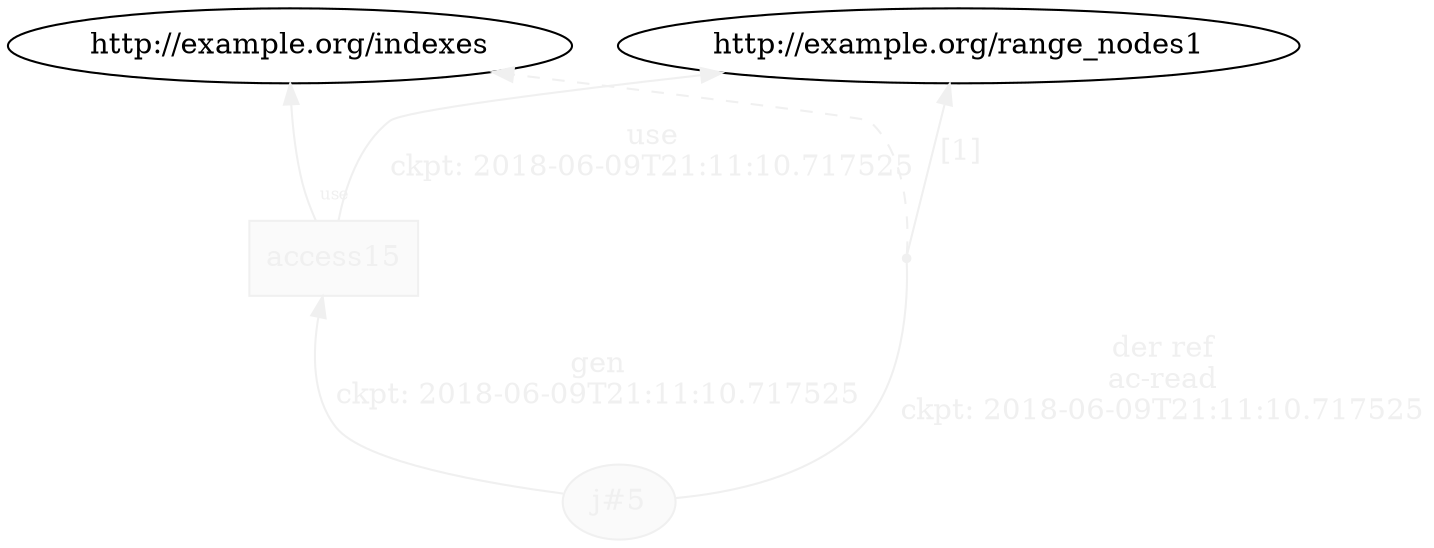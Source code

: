 digraph "PROV" { size="16,12"; rankdir="BT";
"http://example.org/j#5" [fillcolor="#FAFAFA",color="#F0F0F0",style="filled",fontcolor="#F0F0F0",label="j#5",URL="http://example.org/j#5"]
"http://example.org/access15" [fillcolor="#FAFAFA",color="#F0F0F0",shape="polygon",sides="4",style="filled",fontcolor="#F0F0F0",label="access15",URL="http://example.org/access15"]
"bn0" [shape="point",label="",fontcolor="#F0F0F0",color="#F0F0F0"]
"http://example.org/j#5" -> "bn0" [fontsize="14",distance="1.5",angle="60.0",rotation="20",label="der ref
ac-read
ckpt: 2018-06-09T21:11:10.717525",arrowhead="none",fontcolor="#F0F0F0",color="#F0F0F0"]
"bn0" -> "http://example.org/indexes" [style="dashed",fontcolor="#F0F0F0",color="#F0F0F0"]
"bn0" -> "http://example.org/range_nodes1" [fontsize="14",distance="1.5",angle="60.0",rotation="20",label="[1]",fontcolor="#F0F0F0",color="#F0F0F0"]
"http://example.org/access15" -> "http://example.org/indexes" [labelfontsize="8",labeldistance="1.5",labelangle="60.0",rotation="20",taillabel="use",fontcolor="#F0F0F0",color="#F0F0F0"]
"http://example.org/access15" -> "http://example.org/range_nodes1" [fontsize="14",distance="1.5",angle="60.0",rotation="20",label="use
ckpt: 2018-06-09T21:11:10.717525",fontcolor="#F0F0F0",color="#F0F0F0"]
"http://example.org/j#5" -> "http://example.org/access15" [fontsize="14",distance="1.5",angle="60.0",rotation="20",label="gen
ckpt: 2018-06-09T21:11:10.717525",fontcolor="#F0F0F0",color="#F0F0F0"]
}